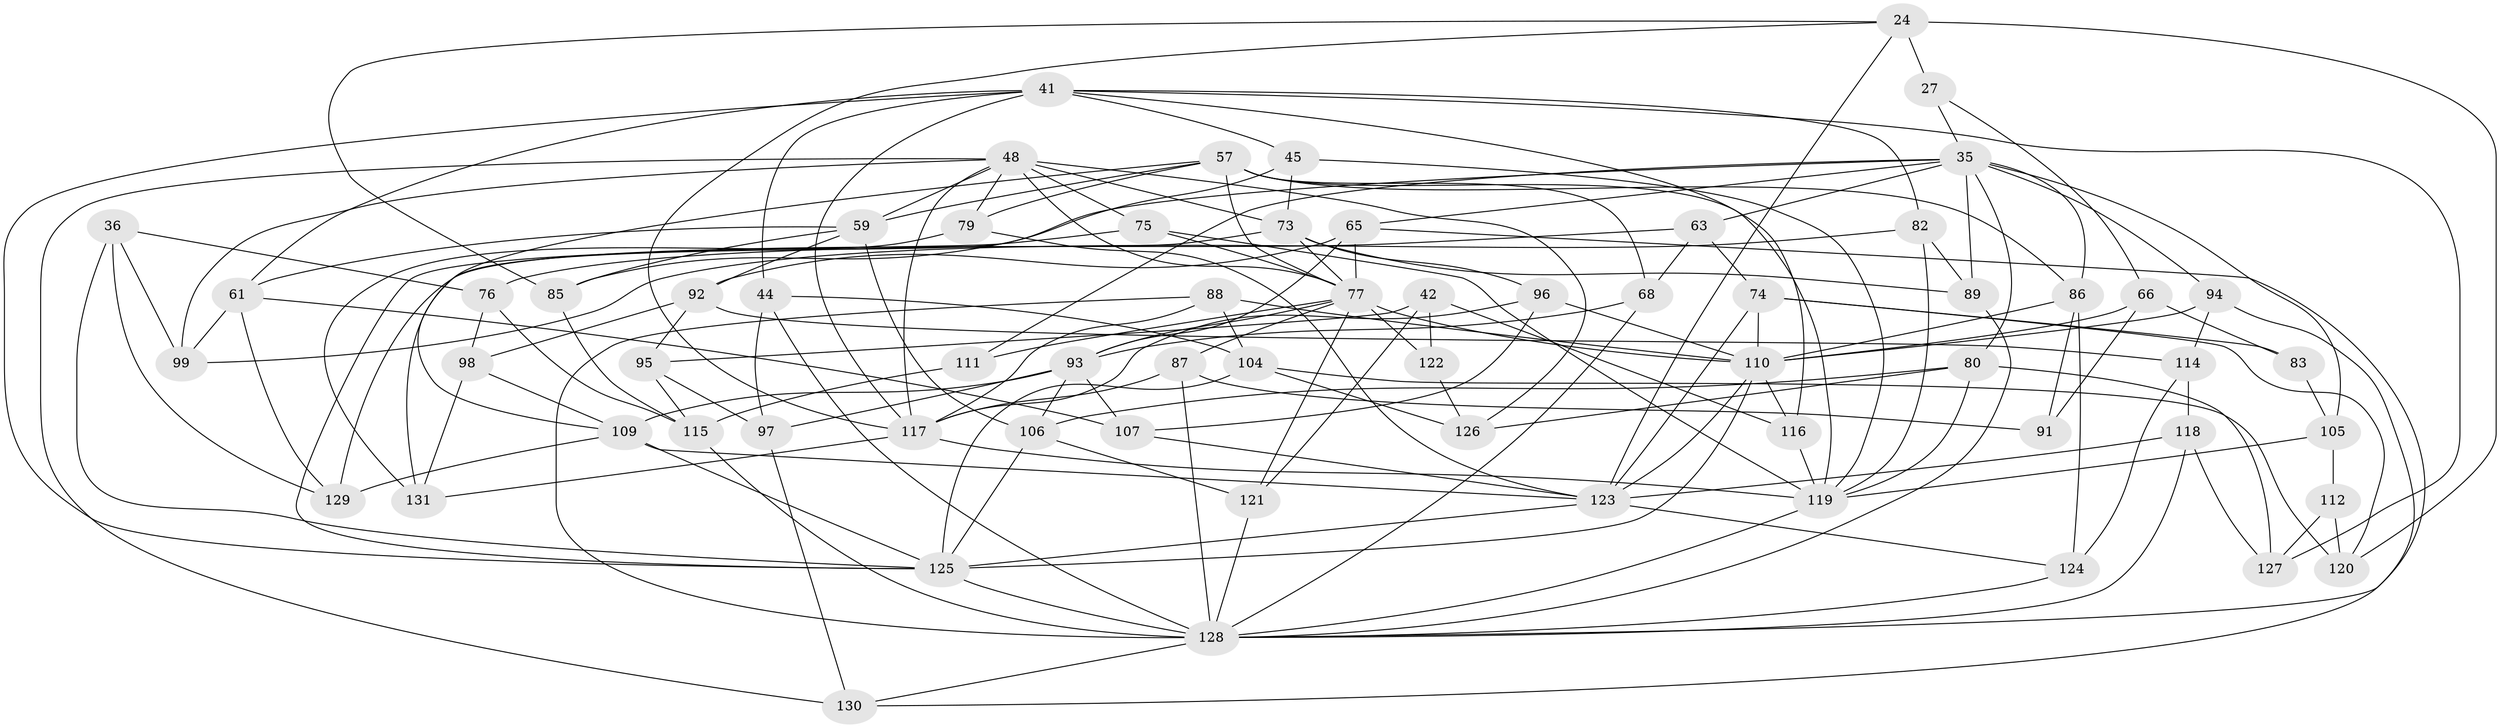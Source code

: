// original degree distribution, {4: 1.0}
// Generated by graph-tools (version 1.1) at 2025/56/03/09/25 04:56:58]
// undirected, 65 vertices, 166 edges
graph export_dot {
graph [start="1"]
  node [color=gray90,style=filled];
  24 [super="+3"];
  27;
  35 [super="+18"];
  36;
  41 [super="+4+37"];
  42;
  44;
  45;
  48 [super="+16+32+33"];
  57 [super="+25+39"];
  59 [super="+58"];
  61 [super="+49"];
  63;
  65 [super="+11+31"];
  66;
  68;
  73 [super="+72"];
  74 [super="+21"];
  75;
  76;
  77 [super="+30+62+70"];
  79;
  80 [super="+2"];
  82;
  83;
  85;
  86 [super="+34"];
  87;
  88 [super="+47"];
  89;
  91;
  92 [super="+15"];
  93 [super="+50+19"];
  94;
  95;
  96;
  97;
  98;
  99 [super="+53"];
  104 [super="+8"];
  105;
  106 [super="+13+101"];
  107;
  109 [super="+29+81"];
  110 [super="+78"];
  111;
  112;
  114;
  115 [super="+20"];
  116;
  117 [super="+56"];
  118;
  119 [super="+103"];
  120 [super="+43"];
  121;
  122;
  123 [super="+12+108+100"];
  124;
  125 [super="+102+84"];
  126;
  127;
  128 [super="+22+40+71+113"];
  129;
  130;
  131;
  24 -- 85;
  24 -- 27 [weight=2];
  24 -- 120;
  24 -- 117;
  24 -- 123;
  27 -- 35;
  27 -- 66;
  35 -- 89;
  35 -- 63;
  35 -- 131;
  35 -- 105;
  35 -- 111;
  35 -- 80;
  35 -- 86;
  35 -- 94;
  35 -- 65;
  36 -- 129;
  36 -- 76;
  36 -- 99;
  36 -- 125;
  41 -- 82;
  41 -- 116;
  41 -- 125;
  41 -- 45;
  41 -- 44;
  41 -- 61;
  41 -- 127;
  41 -- 117;
  42 -- 121;
  42 -- 122;
  42 -- 116;
  42 -- 95;
  44 -- 97;
  44 -- 104;
  44 -- 128;
  45 -- 85;
  45 -- 119;
  45 -- 73;
  48 -- 75;
  48 -- 59;
  48 -- 126;
  48 -- 79;
  48 -- 130;
  48 -- 99 [weight=2];
  48 -- 117;
  48 -- 73 [weight=3];
  48 -- 77;
  57 -- 77;
  57 -- 68;
  57 -- 86;
  57 -- 119 [weight=2];
  57 -- 59;
  57 -- 79;
  57 -- 109;
  59 -- 106 [weight=3];
  59 -- 85;
  59 -- 92;
  59 -- 61;
  61 -- 129;
  61 -- 99 [weight=2];
  61 -- 107;
  63 -- 76;
  63 -- 68;
  63 -- 74;
  65 -- 92 [weight=2];
  65 -- 77;
  65 -- 128 [weight=2];
  65 -- 93 [weight=2];
  66 -- 91;
  66 -- 83;
  66 -- 110;
  68 -- 93;
  68 -- 128;
  73 -- 96;
  73 -- 129;
  73 -- 89;
  73 -- 77;
  74 -- 83 [weight=2];
  74 -- 120;
  74 -- 110;
  74 -- 123;
  75 -- 119;
  75 -- 125;
  75 -- 77;
  76 -- 115;
  76 -- 98;
  77 -- 111;
  77 -- 122 [weight=2];
  77 -- 110 [weight=3];
  77 -- 87;
  77 -- 121;
  77 -- 93;
  79 -- 131;
  79 -- 123;
  80 -- 126;
  80 -- 127;
  80 -- 106;
  80 -- 119 [weight=2];
  82 -- 89;
  82 -- 99;
  82 -- 119;
  83 -- 105;
  85 -- 115;
  86 -- 91 [weight=2];
  86 -- 124;
  86 -- 110;
  87 -- 91;
  87 -- 128;
  87 -- 117;
  88 -- 128 [weight=3];
  88 -- 104;
  88 -- 117;
  88 -- 110;
  89 -- 128;
  92 -- 95;
  92 -- 114;
  92 -- 98;
  93 -- 107;
  93 -- 97;
  93 -- 106;
  93 -- 109;
  94 -- 130;
  94 -- 114;
  94 -- 110;
  95 -- 97;
  95 -- 115;
  96 -- 107;
  96 -- 117;
  96 -- 110;
  97 -- 130;
  98 -- 131;
  98 -- 109;
  104 -- 120 [weight=2];
  104 -- 126;
  104 -- 125;
  105 -- 112;
  105 -- 119;
  106 -- 125 [weight=2];
  106 -- 121;
  107 -- 123;
  109 -- 129;
  109 -- 123 [weight=2];
  109 -- 125 [weight=2];
  110 -- 125;
  110 -- 116;
  110 -- 123;
  111 -- 115 [weight=2];
  112 -- 120 [weight=2];
  112 -- 127;
  114 -- 118;
  114 -- 124;
  115 -- 128;
  116 -- 119;
  117 -- 131;
  117 -- 119 [weight=3];
  118 -- 127;
  118 -- 128;
  118 -- 123;
  119 -- 128 [weight=2];
  121 -- 128;
  122 -- 126;
  123 -- 124;
  123 -- 125;
  124 -- 128;
  125 -- 128 [weight=2];
  128 -- 130;
}
